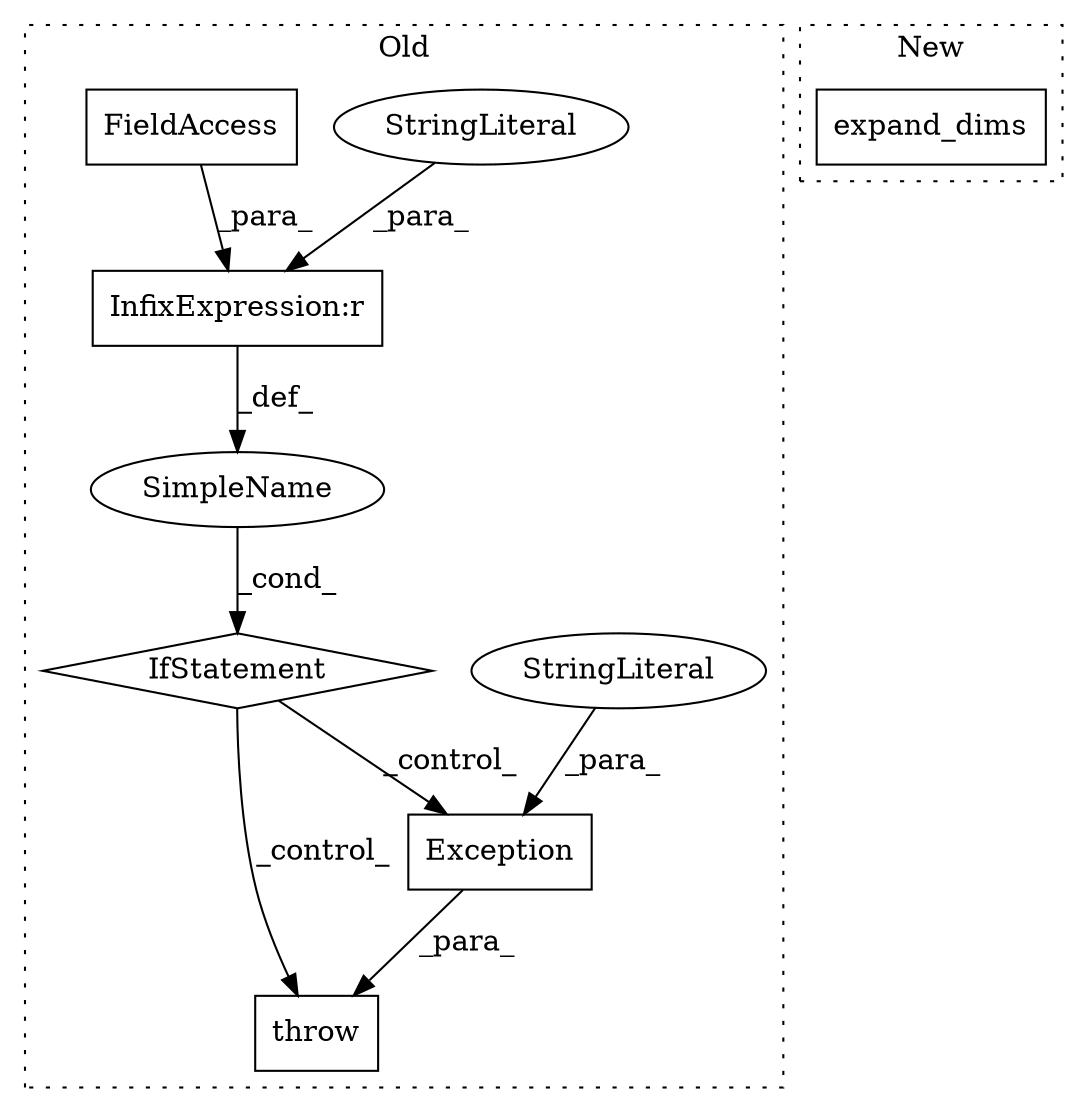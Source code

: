 digraph G {
subgraph cluster0 {
1 [label="Exception" a="32" s="1996,2050" l="10,1" shape="box"];
3 [label="SimpleName" a="42" s="" l="" shape="ellipse"];
4 [label="throw" a="53" s="1990" l="6" shape="box"];
5 [label="StringLiteral" a="45" s="2006" l="44" shape="ellipse"];
6 [label="InfixExpression:r" a="27" s="1962" l="4" shape="box"];
7 [label="StringLiteral" a="45" s="1966" l="12" shape="ellipse"];
8 [label="IfStatement" a="25" s="1942,1978" l="4,2" shape="diamond"];
9 [label="FieldAccess" a="22" s="1946" l="16" shape="box"];
label = "Old";
style="dotted";
}
subgraph cluster1 {
2 [label="expand_dims" a="32" s="1957,1991" l="12,1" shape="box"];
label = "New";
style="dotted";
}
1 -> 4 [label="_para_"];
3 -> 8 [label="_cond_"];
5 -> 1 [label="_para_"];
6 -> 3 [label="_def_"];
7 -> 6 [label="_para_"];
8 -> 1 [label="_control_"];
8 -> 4 [label="_control_"];
9 -> 6 [label="_para_"];
}